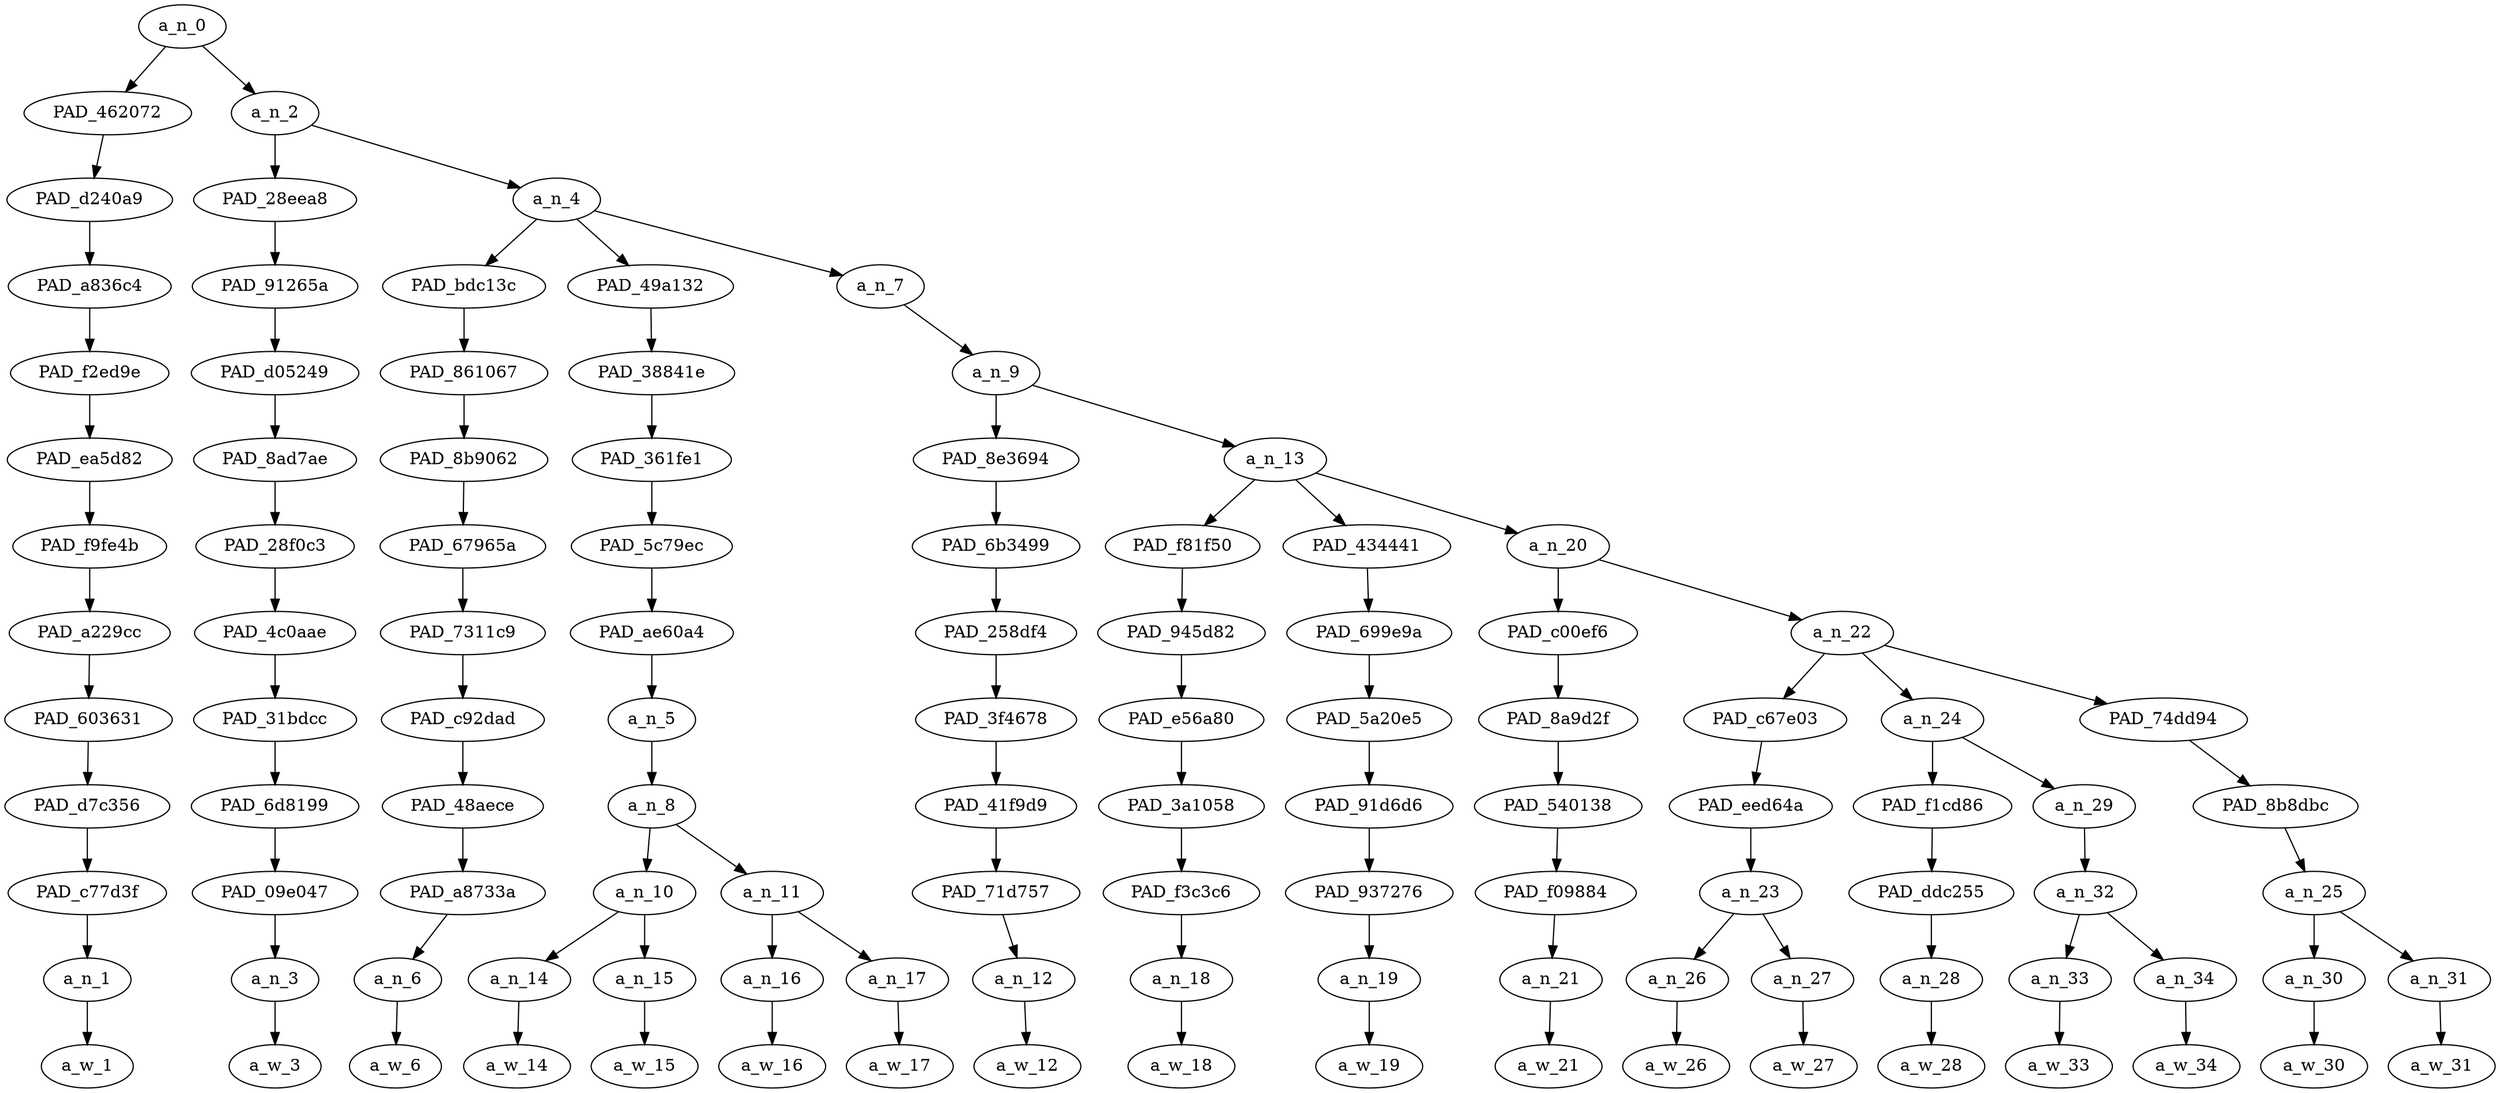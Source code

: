 strict digraph "" {
	a_n_0	[div_dir=-1,
		index=0,
		level=12,
		pos="1.7355324074074074,12!",
		text_span="[0, 1, 2, 3, 4, 5, 6, 7, 8, 9, 10, 11, 12, 13, 14, 15, 16, 17]",
		value=0.99999998];
	PAD_462072	[div_dir=-1,
		index=0,
		level=11,
		pos="0.0,11!",
		text_span="[0]",
		value=0.05106616];
	a_n_0 -> PAD_462072;
	a_n_2	[div_dir=-1,
		index=1,
		level=11,
		pos="3.471064814814815,11!",
		text_span="[1, 2, 3, 4, 5, 6, 7, 8, 9, 10, 11, 12, 13, 14, 15, 16, 17]",
		value=0.94882309];
	a_n_0 -> a_n_2;
	PAD_d240a9	[div_dir=-1,
		index=0,
		level=10,
		pos="0.0,10!",
		text_span="[0]",
		value=0.05106616];
	PAD_462072 -> PAD_d240a9;
	PAD_a836c4	[div_dir=-1,
		index=0,
		level=9,
		pos="0.0,9!",
		text_span="[0]",
		value=0.05106616];
	PAD_d240a9 -> PAD_a836c4;
	PAD_f2ed9e	[div_dir=-1,
		index=0,
		level=8,
		pos="0.0,8!",
		text_span="[0]",
		value=0.05106616];
	PAD_a836c4 -> PAD_f2ed9e;
	PAD_ea5d82	[div_dir=-1,
		index=0,
		level=7,
		pos="0.0,7!",
		text_span="[0]",
		value=0.05106616];
	PAD_f2ed9e -> PAD_ea5d82;
	PAD_f9fe4b	[div_dir=-1,
		index=0,
		level=6,
		pos="0.0,6!",
		text_span="[0]",
		value=0.05106616];
	PAD_ea5d82 -> PAD_f9fe4b;
	PAD_a229cc	[div_dir=-1,
		index=0,
		level=5,
		pos="0.0,5!",
		text_span="[0]",
		value=0.05106616];
	PAD_f9fe4b -> PAD_a229cc;
	PAD_603631	[div_dir=-1,
		index=0,
		level=4,
		pos="0.0,4!",
		text_span="[0]",
		value=0.05106616];
	PAD_a229cc -> PAD_603631;
	PAD_d7c356	[div_dir=-1,
		index=0,
		level=3,
		pos="0.0,3!",
		text_span="[0]",
		value=0.05106616];
	PAD_603631 -> PAD_d7c356;
	PAD_c77d3f	[div_dir=-1,
		index=0,
		level=2,
		pos="0.0,2!",
		text_span="[0]",
		value=0.05106616];
	PAD_d7c356 -> PAD_c77d3f;
	a_n_1	[div_dir=-1,
		index=0,
		level=1,
		pos="0.0,1!",
		text_span="[0]",
		value=0.05106616];
	PAD_c77d3f -> a_n_1;
	a_w_1	[div_dir=0,
		index=0,
		level=0,
		pos="0,0!",
		text_span="[0]",
		value=people];
	a_n_1 -> a_w_1;
	PAD_28eea8	[div_dir=-1,
		index=1,
		level=10,
		pos="1.0,10!",
		text_span="[1]",
		value=0.05368017];
	a_n_2 -> PAD_28eea8;
	a_n_4	[div_dir=-1,
		index=2,
		level=10,
		pos="5.94212962962963,10!",
		text_span="[2, 3, 4, 5, 6, 7, 8, 9, 10, 11, 12, 13, 14, 15, 16, 17]",
		value=0.89505923];
	a_n_2 -> a_n_4;
	PAD_91265a	[div_dir=-1,
		index=1,
		level=9,
		pos="1.0,9!",
		text_span="[1]",
		value=0.05368017];
	PAD_28eea8 -> PAD_91265a;
	PAD_d05249	[div_dir=-1,
		index=1,
		level=8,
		pos="1.0,8!",
		text_span="[1]",
		value=0.05368017];
	PAD_91265a -> PAD_d05249;
	PAD_8ad7ae	[div_dir=-1,
		index=1,
		level=7,
		pos="1.0,7!",
		text_span="[1]",
		value=0.05368017];
	PAD_d05249 -> PAD_8ad7ae;
	PAD_28f0c3	[div_dir=-1,
		index=1,
		level=6,
		pos="1.0,6!",
		text_span="[1]",
		value=0.05368017];
	PAD_8ad7ae -> PAD_28f0c3;
	PAD_4c0aae	[div_dir=-1,
		index=1,
		level=5,
		pos="1.0,5!",
		text_span="[1]",
		value=0.05368017];
	PAD_28f0c3 -> PAD_4c0aae;
	PAD_31bdcc	[div_dir=-1,
		index=1,
		level=4,
		pos="1.0,4!",
		text_span="[1]",
		value=0.05368017];
	PAD_4c0aae -> PAD_31bdcc;
	PAD_6d8199	[div_dir=-1,
		index=1,
		level=3,
		pos="1.0,3!",
		text_span="[1]",
		value=0.05368017];
	PAD_31bdcc -> PAD_6d8199;
	PAD_09e047	[div_dir=-1,
		index=1,
		level=2,
		pos="1.0,2!",
		text_span="[1]",
		value=0.05368017];
	PAD_6d8199 -> PAD_09e047;
	a_n_3	[div_dir=-1,
		index=1,
		level=1,
		pos="1.0,1!",
		text_span="[1]",
		value=0.05368017];
	PAD_09e047 -> a_n_3;
	a_w_3	[div_dir=0,
		index=1,
		level=0,
		pos="1,0!",
		text_span="[1]",
		value=think];
	a_n_3 -> a_w_3;
	PAD_bdc13c	[div_dir=-1,
		index=3,
		level=9,
		pos="6.0,9!",
		text_span="[6]",
		value=0.02762638];
	a_n_4 -> PAD_bdc13c;
	PAD_49a132	[div_dir=1,
		index=2,
		level=9,
		pos="3.5,9!",
		text_span="[2, 3, 4, 5]",
		value=0.39040352];
	a_n_4 -> PAD_49a132;
	a_n_7	[div_dir=-1,
		index=4,
		level=9,
		pos="8.32638888888889,9!",
		text_span="[7, 8, 9, 10, 11, 12, 13, 14, 15, 16, 17]",
		value=0.47698559];
	a_n_4 -> a_n_7;
	PAD_861067	[div_dir=-1,
		index=3,
		level=8,
		pos="6.0,8!",
		text_span="[6]",
		value=0.02762638];
	PAD_bdc13c -> PAD_861067;
	PAD_8b9062	[div_dir=-1,
		index=3,
		level=7,
		pos="6.0,7!",
		text_span="[6]",
		value=0.02762638];
	PAD_861067 -> PAD_8b9062;
	PAD_67965a	[div_dir=-1,
		index=3,
		level=6,
		pos="6.0,6!",
		text_span="[6]",
		value=0.02762638];
	PAD_8b9062 -> PAD_67965a;
	PAD_7311c9	[div_dir=-1,
		index=3,
		level=5,
		pos="6.0,5!",
		text_span="[6]",
		value=0.02762638];
	PAD_67965a -> PAD_7311c9;
	PAD_c92dad	[div_dir=-1,
		index=3,
		level=4,
		pos="6.0,4!",
		text_span="[6]",
		value=0.02762638];
	PAD_7311c9 -> PAD_c92dad;
	PAD_48aece	[div_dir=-1,
		index=3,
		level=3,
		pos="6.0,3!",
		text_span="[6]",
		value=0.02762638];
	PAD_c92dad -> PAD_48aece;
	PAD_a8733a	[div_dir=-1,
		index=4,
		level=2,
		pos="6.0,2!",
		text_span="[6]",
		value=0.02762638];
	PAD_48aece -> PAD_a8733a;
	a_n_6	[div_dir=-1,
		index=6,
		level=1,
		pos="6.0,1!",
		text_span="[6]",
		value=0.02762638];
	PAD_a8733a -> a_n_6;
	a_w_6	[div_dir=0,
		index=6,
		level=0,
		pos="6,0!",
		text_span="[6]",
		value=and];
	a_n_6 -> a_w_6;
	PAD_38841e	[div_dir=1,
		index=2,
		level=8,
		pos="3.5,8!",
		text_span="[2, 3, 4, 5]",
		value=0.39040352];
	PAD_49a132 -> PAD_38841e;
	PAD_361fe1	[div_dir=1,
		index=2,
		level=7,
		pos="3.5,7!",
		text_span="[2, 3, 4, 5]",
		value=0.39040352];
	PAD_38841e -> PAD_361fe1;
	PAD_5c79ec	[div_dir=1,
		index=2,
		level=6,
		pos="3.5,6!",
		text_span="[2, 3, 4, 5]",
		value=0.39040352];
	PAD_361fe1 -> PAD_5c79ec;
	PAD_ae60a4	[div_dir=1,
		index=2,
		level=5,
		pos="3.5,5!",
		text_span="[2, 3, 4, 5]",
		value=0.39040352];
	PAD_5c79ec -> PAD_ae60a4;
	a_n_5	[div_dir=1,
		index=2,
		level=4,
		pos="3.5,4!",
		text_span="[2, 3, 4, 5]",
		value=0.39040352];
	PAD_ae60a4 -> a_n_5;
	a_n_8	[div_dir=1,
		index=2,
		level=3,
		pos="3.5,3!",
		text_span="[2, 3, 4, 5]",
		value=0.39012478];
	a_n_5 -> a_n_8;
	a_n_10	[div_dir=1,
		index=2,
		level=2,
		pos="2.5,2!",
		text_span="[2, 3]",
		value=0.28724632];
	a_n_8 -> a_n_10;
	a_n_11	[div_dir=-1,
		index=3,
		level=2,
		pos="4.5,2!",
		text_span="[4, 5]",
		value=0.10259973];
	a_n_8 -> a_n_11;
	a_n_14	[div_dir=1,
		index=2,
		level=1,
		pos="2.0,1!",
		text_span="[2]",
		value=0.15880961];
	a_n_10 -> a_n_14;
	a_n_15	[div_dir=-1,
		index=3,
		level=1,
		pos="3.0,1!",
		text_span="[3]",
		value=0.12799654];
	a_n_10 -> a_n_15;
	a_w_14	[div_dir=0,
		index=2,
		level=0,
		pos="2,0!",
		text_span="[2]",
		value=white];
	a_n_14 -> a_w_14;
	a_w_15	[div_dir=0,
		index=3,
		level=0,
		pos="3,0!",
		text_span="[3]",
		value=nationalists];
	a_n_15 -> a_w_15;
	a_n_16	[div_dir=1,
		index=4,
		level=1,
		pos="4.0,1!",
		text_span="[4]",
		value=0.05041151];
	a_n_11 -> a_n_16;
	a_n_17	[div_dir=-1,
		index=5,
		level=1,
		pos="5.0,1!",
		text_span="[5]",
		value=0.05215801];
	a_n_11 -> a_n_17;
	a_w_16	[div_dir=0,
		index=4,
		level=0,
		pos="4,0!",
		text_span="[4]",
		value=want];
	a_n_16 -> a_w_16;
	a_w_17	[div_dir=0,
		index=5,
		level=0,
		pos="5,0!",
		text_span="[5]",
		value=war];
	a_n_17 -> a_w_17;
	a_n_9	[div_dir=-1,
		index=4,
		level=8,
		pos="8.32638888888889,8!",
		text_span="[7, 8, 9, 10, 11, 12, 13, 14, 15, 16, 17]",
		value=0.47678871];
	a_n_7 -> a_n_9;
	PAD_8e3694	[div_dir=1,
		index=4,
		level=7,
		pos="7.0,7!",
		text_span="[7]",
		value=0.02181978];
	a_n_9 -> PAD_8e3694;
	a_n_13	[div_dir=-1,
		index=5,
		level=7,
		pos="9.652777777777777,7!",
		text_span="[8, 9, 10, 11, 12, 13, 14, 15, 16, 17]",
		value=0.45477205];
	a_n_9 -> a_n_13;
	PAD_6b3499	[div_dir=1,
		index=4,
		level=6,
		pos="7.0,6!",
		text_span="[7]",
		value=0.02181978];
	PAD_8e3694 -> PAD_6b3499;
	PAD_258df4	[div_dir=1,
		index=4,
		level=5,
		pos="7.0,5!",
		text_span="[7]",
		value=0.02181978];
	PAD_6b3499 -> PAD_258df4;
	PAD_3f4678	[div_dir=1,
		index=4,
		level=4,
		pos="7.0,4!",
		text_span="[7]",
		value=0.02181978];
	PAD_258df4 -> PAD_3f4678;
	PAD_41f9d9	[div_dir=1,
		index=4,
		level=3,
		pos="7.0,3!",
		text_span="[7]",
		value=0.02181978];
	PAD_3f4678 -> PAD_41f9d9;
	PAD_71d757	[div_dir=1,
		index=5,
		level=2,
		pos="7.0,2!",
		text_span="[7]",
		value=0.02181978];
	PAD_41f9d9 -> PAD_71d757;
	a_n_12	[div_dir=1,
		index=7,
		level=1,
		pos="7.0,1!",
		text_span="[7]",
		value=0.02181978];
	PAD_71d757 -> a_n_12;
	a_w_12	[div_dir=0,
		index=7,
		level=0,
		pos="7,0!",
		text_span="[7]",
		value=to];
	a_n_12 -> a_w_12;
	PAD_f81f50	[div_dir=-1,
		index=5,
		level=6,
		pos="8.0,6!",
		text_span="[8]",
		value=0.14723456];
	a_n_13 -> PAD_f81f50;
	PAD_434441	[div_dir=1,
		index=6,
		level=6,
		pos="9.0,6!",
		text_span="[9]",
		value=0.03901836];
	a_n_13 -> PAD_434441;
	a_n_20	[div_dir=-1,
		index=7,
		level=6,
		pos="11.958333333333332,6!",
		text_span="[10, 11, 12, 13, 14, 15, 16, 17]",
		value=0.26830364];
	a_n_13 -> a_n_20;
	PAD_945d82	[div_dir=-1,
		index=5,
		level=5,
		pos="8.0,5!",
		text_span="[8]",
		value=0.14723456];
	PAD_f81f50 -> PAD_945d82;
	PAD_e56a80	[div_dir=-1,
		index=5,
		level=4,
		pos="8.0,4!",
		text_span="[8]",
		value=0.14723456];
	PAD_945d82 -> PAD_e56a80;
	PAD_3a1058	[div_dir=-1,
		index=5,
		level=3,
		pos="8.0,3!",
		text_span="[8]",
		value=0.14723456];
	PAD_e56a80 -> PAD_3a1058;
	PAD_f3c3c6	[div_dir=-1,
		index=6,
		level=2,
		pos="8.0,2!",
		text_span="[8]",
		value=0.14723456];
	PAD_3a1058 -> PAD_f3c3c6;
	a_n_18	[div_dir=-1,
		index=8,
		level=1,
		pos="8.0,1!",
		text_span="[8]",
		value=0.14723456];
	PAD_f3c3c6 -> a_n_18;
	a_w_18	[div_dir=0,
		index=8,
		level=0,
		pos="8,0!",
		text_span="[8]",
		value=exterminate];
	a_n_18 -> a_w_18;
	PAD_699e9a	[div_dir=1,
		index=6,
		level=5,
		pos="9.0,5!",
		text_span="[9]",
		value=0.03901836];
	PAD_434441 -> PAD_699e9a;
	PAD_5a20e5	[div_dir=1,
		index=6,
		level=4,
		pos="9.0,4!",
		text_span="[9]",
		value=0.03901836];
	PAD_699e9a -> PAD_5a20e5;
	PAD_91d6d6	[div_dir=1,
		index=6,
		level=3,
		pos="9.0,3!",
		text_span="[9]",
		value=0.03901836];
	PAD_5a20e5 -> PAD_91d6d6;
	PAD_937276	[div_dir=1,
		index=7,
		level=2,
		pos="9.0,2!",
		text_span="[9]",
		value=0.03901836];
	PAD_91d6d6 -> PAD_937276;
	a_n_19	[div_dir=1,
		index=9,
		level=1,
		pos="9.0,1!",
		text_span="[9]",
		value=0.03901836];
	PAD_937276 -> a_n_19;
	a_w_19	[div_dir=0,
		index=9,
		level=0,
		pos="9,0!",
		text_span="[9]",
		value=others];
	a_n_19 -> a_w_19;
	PAD_c00ef6	[div_dir=1,
		index=7,
		level=5,
		pos="10.0,5!",
		text_span="[10]",
		value=0.02876623];
	a_n_20 -> PAD_c00ef6;
	a_n_22	[div_dir=-1,
		index=8,
		level=5,
		pos="13.916666666666666,5!",
		text_span="[11, 12, 13, 14, 15, 16, 17]",
		value=0.23928307];
	a_n_20 -> a_n_22;
	PAD_8a9d2f	[div_dir=1,
		index=7,
		level=4,
		pos="10.0,4!",
		text_span="[10]",
		value=0.02876623];
	PAD_c00ef6 -> PAD_8a9d2f;
	PAD_540138	[div_dir=1,
		index=7,
		level=3,
		pos="10.0,3!",
		text_span="[10]",
		value=0.02876623];
	PAD_8a9d2f -> PAD_540138;
	PAD_f09884	[div_dir=1,
		index=8,
		level=2,
		pos="10.0,2!",
		text_span="[10]",
		value=0.02876623];
	PAD_540138 -> PAD_f09884;
	a_n_21	[div_dir=1,
		index=10,
		level=1,
		pos="10.0,1!",
		text_span="[10]",
		value=0.02876623];
	PAD_f09884 -> a_n_21;
	a_w_21	[div_dir=0,
		index=10,
		level=0,
		pos="10,0!",
		text_span="[10]",
		value=when];
	a_n_21 -> a_w_21;
	PAD_c67e03	[div_dir=-1,
		index=8,
		level=4,
		pos="11.5,4!",
		text_span="[11, 12]",
		value=0.06270847];
	a_n_22 -> PAD_c67e03;
	a_n_24	[div_dir=-1,
		index=9,
		level=4,
		pos="13.75,4!",
		text_span="[13, 14, 15]",
		value=0.09443632];
	a_n_22 -> a_n_24;
	PAD_74dd94	[div_dir=-1,
		index=10,
		level=4,
		pos="16.5,4!",
		text_span="[16, 17]",
		value=0.08185754];
	a_n_22 -> PAD_74dd94;
	PAD_eed64a	[div_dir=-1,
		index=8,
		level=3,
		pos="11.5,3!",
		text_span="[11, 12]",
		value=0.06270847];
	PAD_c67e03 -> PAD_eed64a;
	a_n_23	[div_dir=-1,
		index=9,
		level=2,
		pos="11.5,2!",
		text_span="[11, 12]",
		value=0.06270847];
	PAD_eed64a -> a_n_23;
	a_n_26	[div_dir=-1,
		index=11,
		level=1,
		pos="11.0,1!",
		text_span="[11]",
		value=0.02248068];
	a_n_23 -> a_n_26;
	a_n_27	[div_dir=-1,
		index=12,
		level=1,
		pos="12.0,1!",
		text_span="[12]",
		value=0.04018919];
	a_n_23 -> a_n_27;
	a_w_26	[div_dir=0,
		index=11,
		level=0,
		pos="11,0!",
		text_span="[11]",
		value=in];
	a_n_26 -> a_w_26;
	a_w_27	[div_dir=0,
		index=12,
		level=0,
		pos="12,0!",
		text_span="[12]",
		value=reality];
	a_n_27 -> a_w_27;
	PAD_f1cd86	[div_dir=-1,
		index=9,
		level=3,
		pos="13.0,3!",
		text_span="[13]",
		value=0.02778768];
	a_n_24 -> PAD_f1cd86;
	a_n_29	[div_dir=-1,
		index=10,
		level=3,
		pos="14.5,3!",
		text_span="[14, 15]",
		value=0.06649185];
	a_n_24 -> a_n_29;
	PAD_ddc255	[div_dir=-1,
		index=10,
		level=2,
		pos="13.0,2!",
		text_span="[13]",
		value=0.02778768];
	PAD_f1cd86 -> PAD_ddc255;
	a_n_28	[div_dir=-1,
		index=13,
		level=1,
		pos="13.0,1!",
		text_span="[13]",
		value=0.02778768];
	PAD_ddc255 -> a_n_28;
	a_w_28	[div_dir=0,
		index=13,
		level=0,
		pos="13,0!",
		text_span="[13]",
		value=all];
	a_n_28 -> a_w_28;
	a_n_32	[div_dir=-1,
		index=11,
		level=2,
		pos="14.5,2!",
		text_span="[14, 15]",
		value=0.06645620];
	a_n_29 -> a_n_32;
	a_n_33	[div_dir=-1,
		index=14,
		level=1,
		pos="14.0,1!",
		text_span="[14]",
		value=0.03170423];
	a_n_32 -> a_n_33;
	a_n_34	[div_dir=-1,
		index=15,
		level=1,
		pos="15.0,1!",
		text_span="[15]",
		value=0.03471632];
	a_n_32 -> a_n_34;
	a_w_33	[div_dir=0,
		index=14,
		level=0,
		pos="14,0!",
		text_span="[14]",
		value=we];
	a_n_33 -> a_w_33;
	a_w_34	[div_dir=0,
		index=15,
		level=0,
		pos="15,0!",
		text_span="[15]",
		value=want1];
	a_n_34 -> a_w_34;
	PAD_8b8dbc	[div_dir=-1,
		index=11,
		level=3,
		pos="16.5,3!",
		text_span="[16, 17]",
		value=0.08185754];
	PAD_74dd94 -> PAD_8b8dbc;
	a_n_25	[div_dir=-1,
		index=12,
		level=2,
		pos="16.5,2!",
		text_span="[16, 17]",
		value=0.08185754];
	PAD_8b8dbc -> a_n_25;
	a_n_30	[div_dir=1,
		index=16,
		level=1,
		pos="16.0,1!",
		text_span="[16]",
		value=0.02949679];
	a_n_25 -> a_n_30;
	a_n_31	[div_dir=-1,
		index=17,
		level=1,
		pos="17.0,1!",
		text_span="[17]",
		value=0.05206483];
	a_n_25 -> a_n_31;
	a_w_30	[div_dir=0,
		index=16,
		level=0,
		pos="16,0!",
		text_span="[16]",
		value=is];
	a_n_30 -> a_w_30;
	a_w_31	[div_dir=0,
		index=17,
		level=0,
		pos="17,0!",
		text_span="[17]",
		value=separation];
	a_n_31 -> a_w_31;
}
